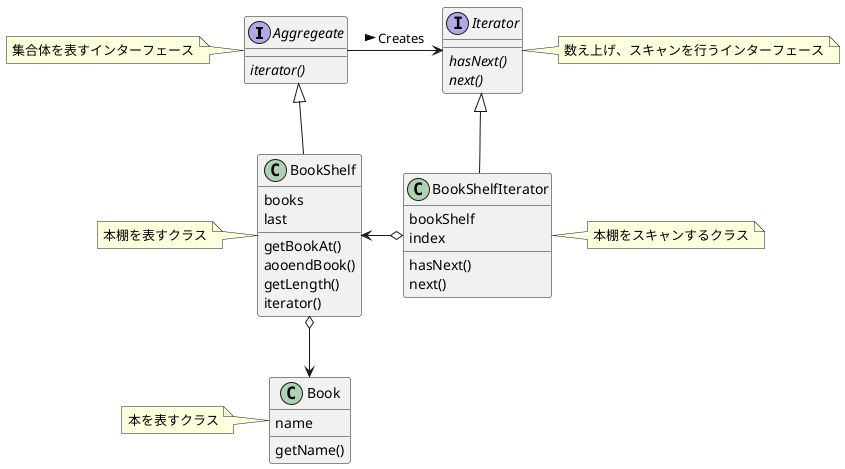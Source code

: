 @startuml
interface Aggregeate {
  {abstract} iterator()
}
note left: 集合体を表すインターフェース
interface Iterator {
  {abstract} hasNext()
  {abstract} next()
}
note right:数え上げ、スキャンを行うインターフェース
class BookShelf {
  books
  last
  getBookAt()
  aooendBook()
  getLength()
  iterator()
}
note left: 本棚を表すクラス
class BookShelfIterator {
  bookShelf
  index
  hasNext()
  next()
}
note right: 本棚をスキャンするクラス
class Book {
  name
  getName()
}
note left: 本を表すクラス

Iterator <-left- Aggregeate : Creates <
Aggregeate <|-down- BookShelf
Iterator <|-down- BookShelfIterator
BookShelf <-right-o BookShelfIterator
BookShelf o-down-> Book
@enduml
